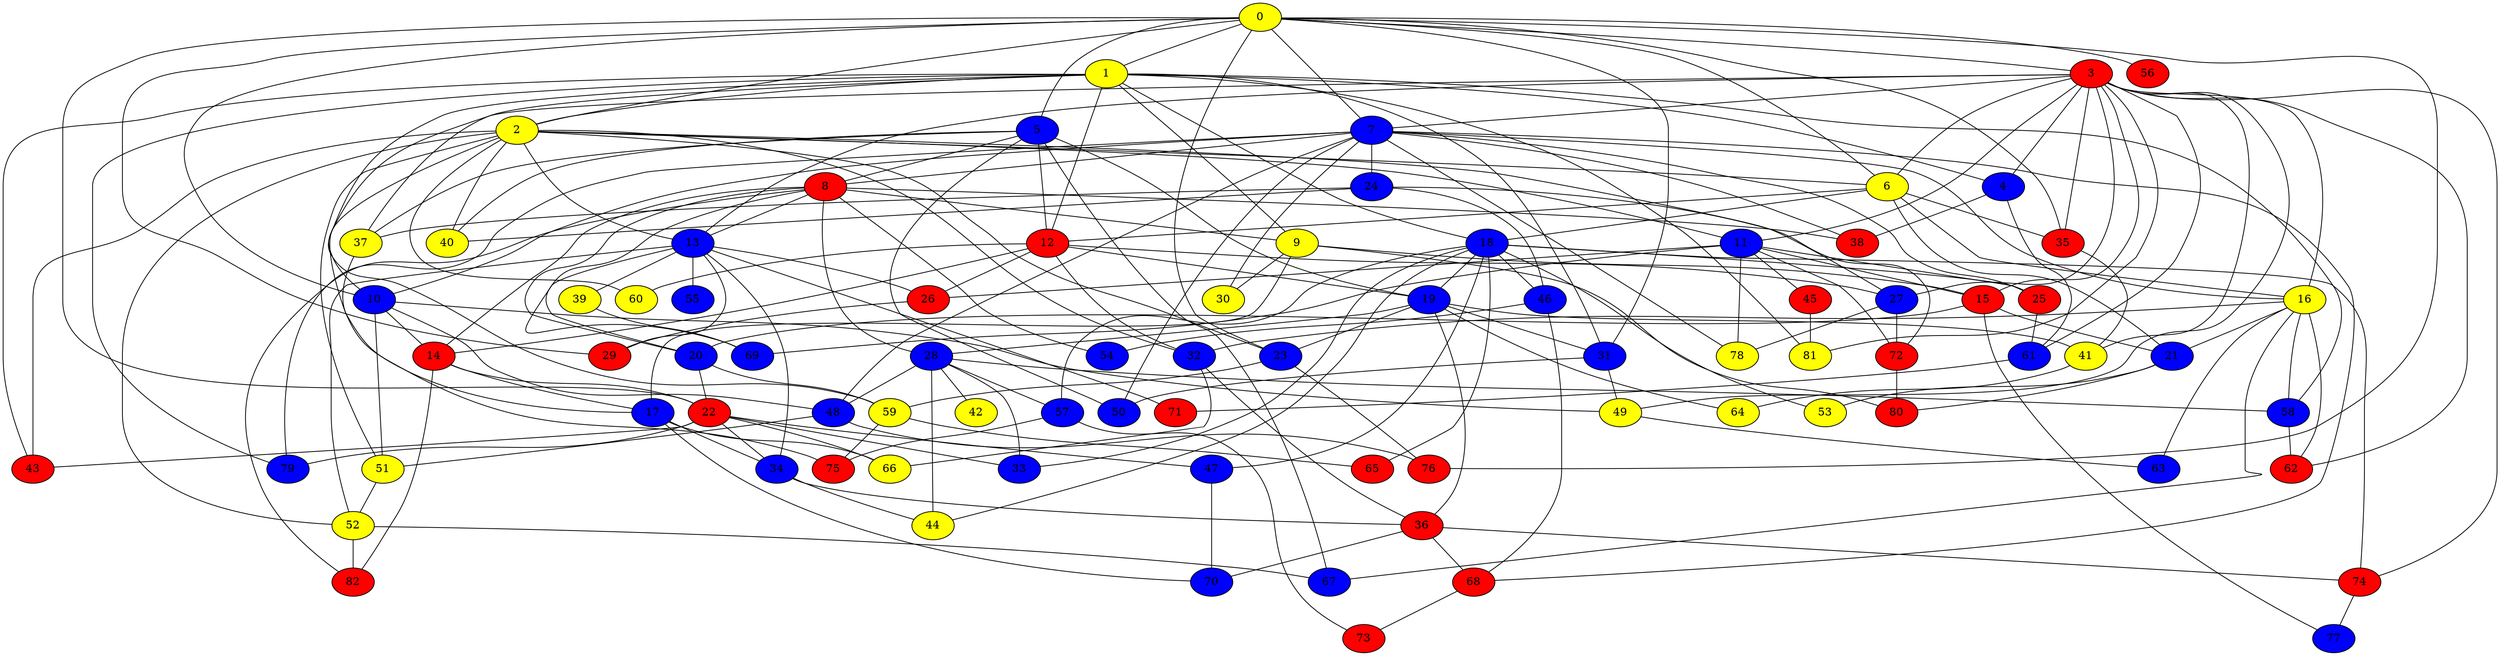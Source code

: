 graph {
0 [style = filled fillcolor = yellow];
1 [style = filled fillcolor = yellow];
2 [style = filled fillcolor = yellow];
3 [style = filled fillcolor = red];
4 [style = filled fillcolor = blue];
5 [style = filled fillcolor = blue];
6 [style = filled fillcolor = yellow];
7 [style = filled fillcolor = blue];
8 [style = filled fillcolor = red];
9 [style = filled fillcolor = yellow];
10 [style = filled fillcolor = blue];
11 [style = filled fillcolor = blue];
12 [style = filled fillcolor = red];
13 [style = filled fillcolor = blue];
14 [style = filled fillcolor = red];
15 [style = filled fillcolor = red];
16 [style = filled fillcolor = yellow];
17 [style = filled fillcolor = blue];
18 [style = filled fillcolor = blue];
19 [style = filled fillcolor = blue];
20 [style = filled fillcolor = blue];
21 [style = filled fillcolor = blue];
22 [style = filled fillcolor = red];
23 [style = filled fillcolor = blue];
24 [style = filled fillcolor = blue];
25 [style = filled fillcolor = red];
26 [style = filled fillcolor = red];
27 [style = filled fillcolor = blue];
28 [style = filled fillcolor = blue];
29 [style = filled fillcolor = red];
30 [style = filled fillcolor = yellow];
31 [style = filled fillcolor = blue];
32 [style = filled fillcolor = blue];
33 [style = filled fillcolor = blue];
34 [style = filled fillcolor = blue];
35 [style = filled fillcolor = red];
36 [style = filled fillcolor = red];
37 [style = filled fillcolor = yellow];
38 [style = filled fillcolor = red];
39 [style = filled fillcolor = yellow];
40 [style = filled fillcolor = yellow];
41 [style = filled fillcolor = yellow];
42 [style = filled fillcolor = yellow];
43 [style = filled fillcolor = red];
44 [style = filled fillcolor = yellow];
45 [style = filled fillcolor = red];
46 [style = filled fillcolor = blue];
47 [style = filled fillcolor = blue];
48 [style = filled fillcolor = blue];
49 [style = filled fillcolor = yellow];
50 [style = filled fillcolor = blue];
51 [style = filled fillcolor = yellow];
52 [style = filled fillcolor = yellow];
53 [style = filled fillcolor = yellow];
54 [style = filled fillcolor = blue];
55 [style = filled fillcolor = blue];
56 [style = filled fillcolor = red];
57 [style = filled fillcolor = blue];
58 [style = filled fillcolor = blue];
59 [style = filled fillcolor = yellow];
60 [style = filled fillcolor = yellow];
61 [style = filled fillcolor = blue];
62 [style = filled fillcolor = red];
63 [style = filled fillcolor = blue];
64 [style = filled fillcolor = yellow];
65 [style = filled fillcolor = red];
66 [style = filled fillcolor = yellow];
67 [style = filled fillcolor = blue];
68 [style = filled fillcolor = red];
69 [style = filled fillcolor = blue];
70 [style = filled fillcolor = blue];
71 [style = filled fillcolor = red];
72 [style = filled fillcolor = red];
73 [style = filled fillcolor = red];
74 [style = filled fillcolor = red];
75 [style = filled fillcolor = red];
76 [style = filled fillcolor = red];
77 [style = filled fillcolor = blue];
78 [style = filled fillcolor = yellow];
79 [style = filled fillcolor = blue];
80 [style = filled fillcolor = red];
81 [style = filled fillcolor = yellow];
82 [style = filled fillcolor = red];
0 -- 2;
0 -- 1;
0 -- 3;
0 -- 5;
0 -- 6;
0 -- 7;
0 -- 10;
0 -- 22;
0 -- 23;
0 -- 29;
0 -- 31;
0 -- 35;
0 -- 56;
0 -- 76;
1 -- 2;
1 -- 4;
1 -- 9;
1 -- 12;
1 -- 18;
1 -- 31;
1 -- 37;
1 -- 43;
1 -- 58;
1 -- 59;
1 -- 79;
1 -- 81;
2 -- 6;
2 -- 11;
2 -- 13;
2 -- 17;
2 -- 23;
2 -- 27;
2 -- 32;
2 -- 40;
2 -- 43;
2 -- 51;
2 -- 52;
2 -- 60;
3 -- 4;
3 -- 6;
3 -- 7;
3 -- 10;
3 -- 11;
3 -- 13;
3 -- 15;
3 -- 16;
3 -- 27;
3 -- 35;
3 -- 41;
3 -- 49;
3 -- 61;
3 -- 62;
3 -- 74;
3 -- 81;
4 -- 38;
4 -- 61;
5 -- 8;
5 -- 12;
5 -- 19;
5 -- 37;
5 -- 40;
5 -- 50;
5 -- 67;
6 -- 12;
6 -- 16;
6 -- 18;
6 -- 21;
6 -- 35;
7 -- 8;
7 -- 10;
7 -- 16;
7 -- 24;
7 -- 25;
7 -- 30;
7 -- 38;
7 -- 48;
7 -- 50;
7 -- 68;
7 -- 78;
7 -- 79;
8 -- 9;
8 -- 13;
8 -- 14;
8 -- 20;
8 -- 28;
8 -- 38;
8 -- 54;
8 -- 69;
8 -- 82;
9 -- 15;
9 -- 17;
9 -- 30;
9 -- 80;
10 -- 14;
10 -- 48;
10 -- 49;
10 -- 51;
11 -- 15;
11 -- 25;
11 -- 26;
11 -- 45;
11 -- 69;
11 -- 72;
11 -- 78;
12 -- 14;
12 -- 19;
12 -- 26;
12 -- 27;
12 -- 32;
12 -- 60;
13 -- 20;
13 -- 26;
13 -- 29;
13 -- 34;
13 -- 39;
13 -- 52;
13 -- 55;
13 -- 71;
14 -- 17;
14 -- 22;
14 -- 82;
15 -- 20;
15 -- 21;
15 -- 77;
16 -- 21;
16 -- 32;
16 -- 58;
16 -- 62;
16 -- 63;
16 -- 67;
17 -- 34;
17 -- 66;
17 -- 70;
18 -- 19;
18 -- 25;
18 -- 33;
18 -- 44;
18 -- 46;
18 -- 47;
18 -- 53;
18 -- 57;
18 -- 65;
18 -- 74;
19 -- 23;
19 -- 28;
19 -- 31;
19 -- 36;
19 -- 41;
19 -- 64;
20 -- 22;
20 -- 59;
21 -- 53;
21 -- 80;
22 -- 33;
22 -- 34;
22 -- 43;
22 -- 47;
22 -- 66;
22 -- 79;
23 -- 59;
23 -- 76;
24 -- 37;
24 -- 40;
24 -- 46;
24 -- 72;
25 -- 61;
26 -- 29;
27 -- 72;
27 -- 78;
28 -- 33;
28 -- 42;
28 -- 44;
28 -- 48;
28 -- 57;
28 -- 58;
31 -- 49;
31 -- 50;
32 -- 36;
32 -- 66;
34 -- 36;
34 -- 44;
35 -- 41;
36 -- 68;
36 -- 70;
36 -- 74;
37 -- 75;
39 -- 69;
41 -- 64;
45 -- 81;
46 -- 54;
46 -- 68;
47 -- 70;
48 -- 51;
48 -- 76;
49 -- 63;
51 -- 52;
52 -- 67;
52 -- 82;
57 -- 73;
57 -- 75;
58 -- 62;
59 -- 65;
59 -- 75;
61 -- 71;
68 -- 73;
72 -- 80;
74 -- 77;
}
